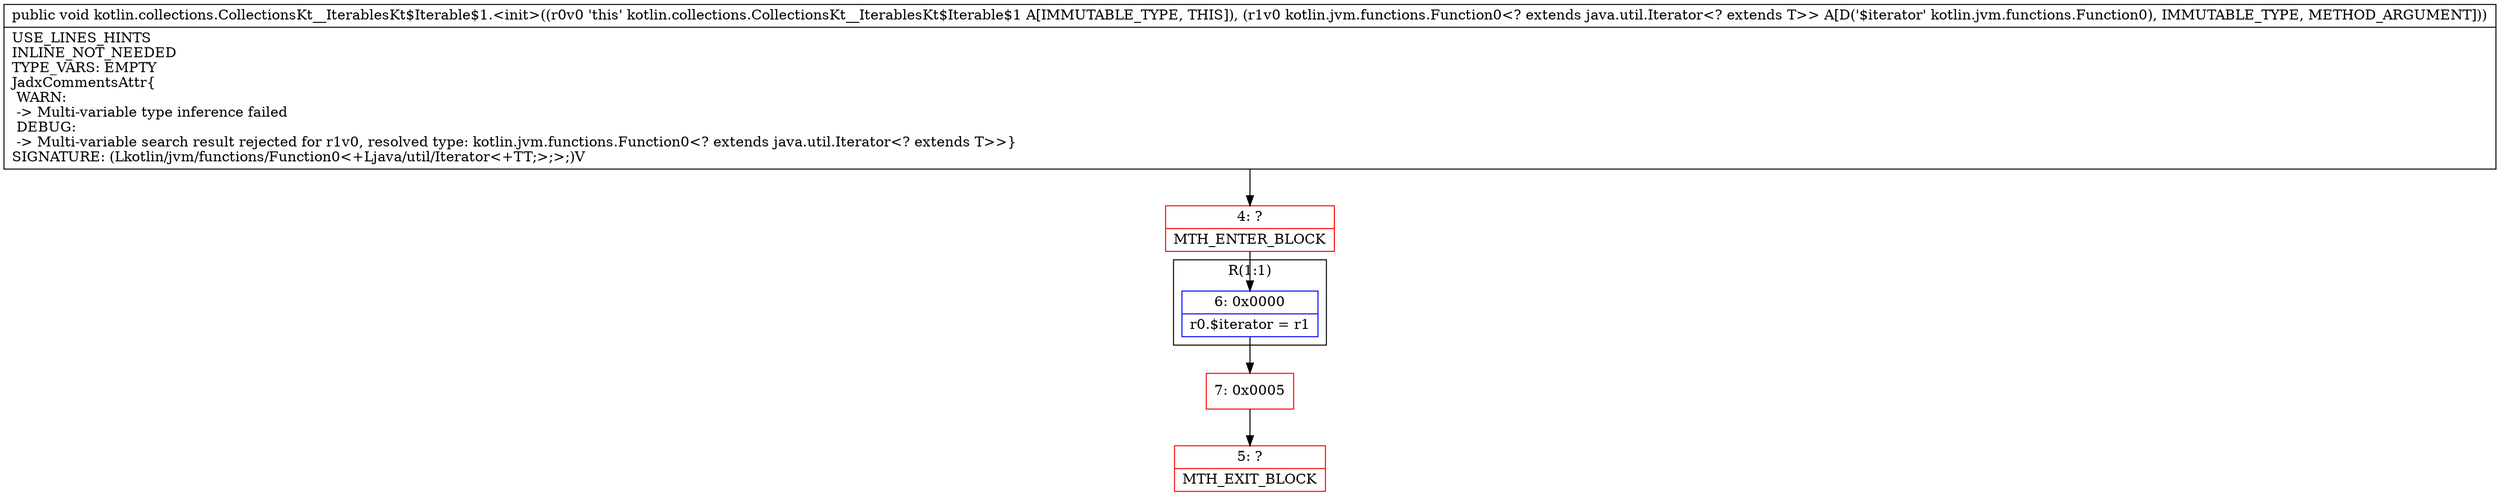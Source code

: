 digraph "CFG forkotlin.collections.CollectionsKt__IterablesKt$Iterable$1.\<init\>(Lkotlin\/jvm\/functions\/Function0;)V" {
subgraph cluster_Region_876587615 {
label = "R(1:1)";
node [shape=record,color=blue];
Node_6 [shape=record,label="{6\:\ 0x0000|r0.$iterator = r1\l}"];
}
Node_4 [shape=record,color=red,label="{4\:\ ?|MTH_ENTER_BLOCK\l}"];
Node_7 [shape=record,color=red,label="{7\:\ 0x0005}"];
Node_5 [shape=record,color=red,label="{5\:\ ?|MTH_EXIT_BLOCK\l}"];
MethodNode[shape=record,label="{public void kotlin.collections.CollectionsKt__IterablesKt$Iterable$1.\<init\>((r0v0 'this' kotlin.collections.CollectionsKt__IterablesKt$Iterable$1 A[IMMUTABLE_TYPE, THIS]), (r1v0 kotlin.jvm.functions.Function0\<? extends java.util.Iterator\<? extends T\>\> A[D('$iterator' kotlin.jvm.functions.Function0), IMMUTABLE_TYPE, METHOD_ARGUMENT]))  | USE_LINES_HINTS\lINLINE_NOT_NEEDED\lTYPE_VARS: EMPTY\lJadxCommentsAttr\{\l WARN: \l \-\> Multi\-variable type inference failed\l DEBUG: \l \-\> Multi\-variable search result rejected for r1v0, resolved type: kotlin.jvm.functions.Function0\<? extends java.util.Iterator\<? extends T\>\>\}\lSIGNATURE: (Lkotlin\/jvm\/functions\/Function0\<+Ljava\/util\/Iterator\<+TT;\>;\>;)V\l}"];
MethodNode -> Node_4;Node_6 -> Node_7;
Node_4 -> Node_6;
Node_7 -> Node_5;
}


